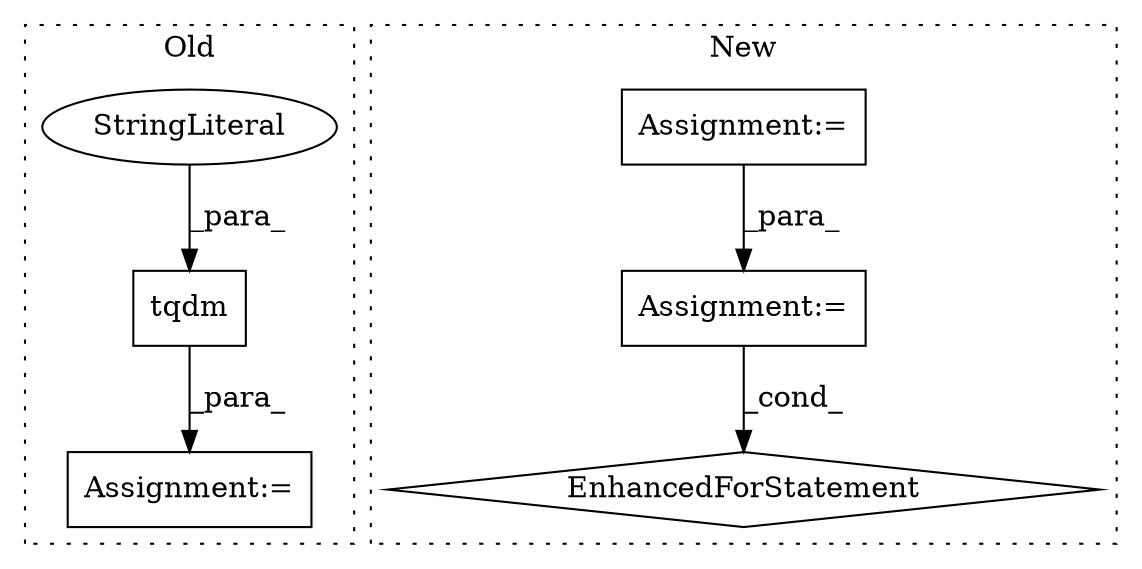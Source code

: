 digraph G {
subgraph cluster0 {
1 [label="tqdm" a="32" s="6107,6150" l="5,1" shape="box"];
4 [label="StringLiteral" a="45" s="6123" l="16" shape="ellipse"];
5 [label="Assignment:=" a="7" s="5990" l="1" shape="box"];
label = "Old";
style="dotted";
}
subgraph cluster1 {
2 [label="EnhancedForStatement" a="70" s="6049,6245" l="98,2" shape="diamond"];
3 [label="Assignment:=" a="7" s="5907" l="1" shape="box"];
6 [label="Assignment:=" a="7" s="6049,6245" l="98,2" shape="box"];
label = "New";
style="dotted";
}
1 -> 5 [label="_para_"];
3 -> 6 [label="_para_"];
4 -> 1 [label="_para_"];
6 -> 2 [label="_cond_"];
}